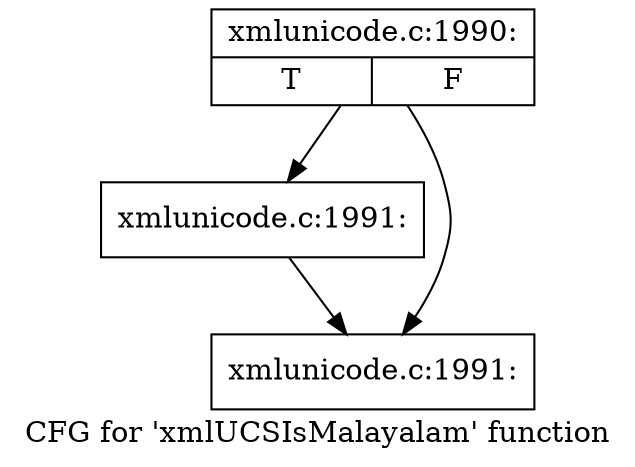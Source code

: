 digraph "CFG for 'xmlUCSIsMalayalam' function" {
	label="CFG for 'xmlUCSIsMalayalam' function";

	Node0x4e670d0 [shape=record,label="{xmlunicode.c:1990:|{<s0>T|<s1>F}}"];
	Node0x4e670d0 -> Node0x4e67060;
	Node0x4e670d0 -> Node0x4e666f0;
	Node0x4e67060 [shape=record,label="{xmlunicode.c:1991:}"];
	Node0x4e67060 -> Node0x4e666f0;
	Node0x4e666f0 [shape=record,label="{xmlunicode.c:1991:}"];
}
